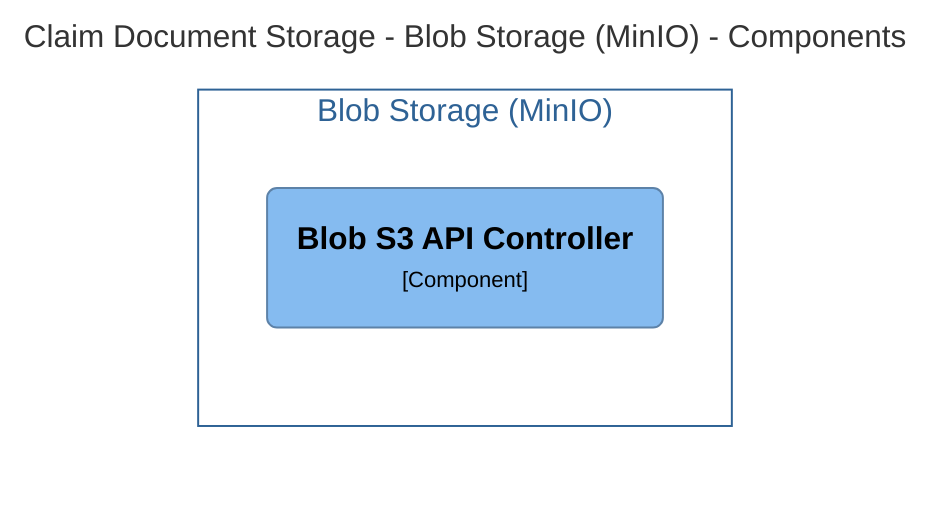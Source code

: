 graph LR
  linkStyle default fill:#ffffff

  subgraph diagram ["Claim Document Storage - Blob Storage (MinIO) - Components"]
    style diagram fill:#ffffff,stroke:#ffffff

    subgraph 9 ["Blob Storage (MinIO)"]
      style 9 fill:#ffffff,stroke:#2e6295,color:#2e6295

      10("<div style='font-weight: bold'>Blob S3 API Controller</div><div style='font-size: 70%; margin-top: 0px'>[Component]</div>")
      style 10 fill:#85bbf0,stroke:#5d82a8,color:#000000
    end

  end
